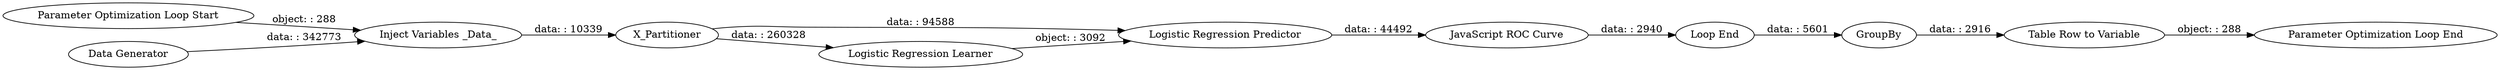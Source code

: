 digraph {
	"2916589161871589702_324" [label="Parameter Optimization Loop Start"]
	"2916589161871589702_325" [label="Parameter Optimization Loop End"]
	"2916589161871589702_337" [label="Table Row to Variable"]
	"2916589161871589702_338" [label=X_Partitioner]
	"2916589161871589702_332" [label="Data Generator"]
	"2916589161871589702_342" [label=GroupBy]
	"2916589161871589702_334" [label="Logistic Regression Predictor"]
	"2916589161871589702_340" [label="Inject Variables _Data_"]
	"2916589161871589702_335" [label="JavaScript ROC Curve"]
	"2916589161871589702_327" [label="Logistic Regression Learner"]
	"2916589161871589702_341" [label="Loop End"]
	"2916589161871589702_327" -> "2916589161871589702_334" [label="object: : 3092"]
	"2916589161871589702_338" -> "2916589161871589702_334" [label="data: : 94588"]
	"2916589161871589702_340" -> "2916589161871589702_338" [label="data: : 10339"]
	"2916589161871589702_341" -> "2916589161871589702_342" [label="data: : 5601"]
	"2916589161871589702_335" -> "2916589161871589702_341" [label="data: : 2940"]
	"2916589161871589702_334" -> "2916589161871589702_335" [label="data: : 44492"]
	"2916589161871589702_337" -> "2916589161871589702_325" [label="object: : 288"]
	"2916589161871589702_324" -> "2916589161871589702_340" [label="object: : 288"]
	"2916589161871589702_332" -> "2916589161871589702_340" [label="data: : 342773"]
	"2916589161871589702_342" -> "2916589161871589702_337" [label="data: : 2916"]
	"2916589161871589702_338" -> "2916589161871589702_327" [label="data: : 260328"]
	rankdir=LR
}
